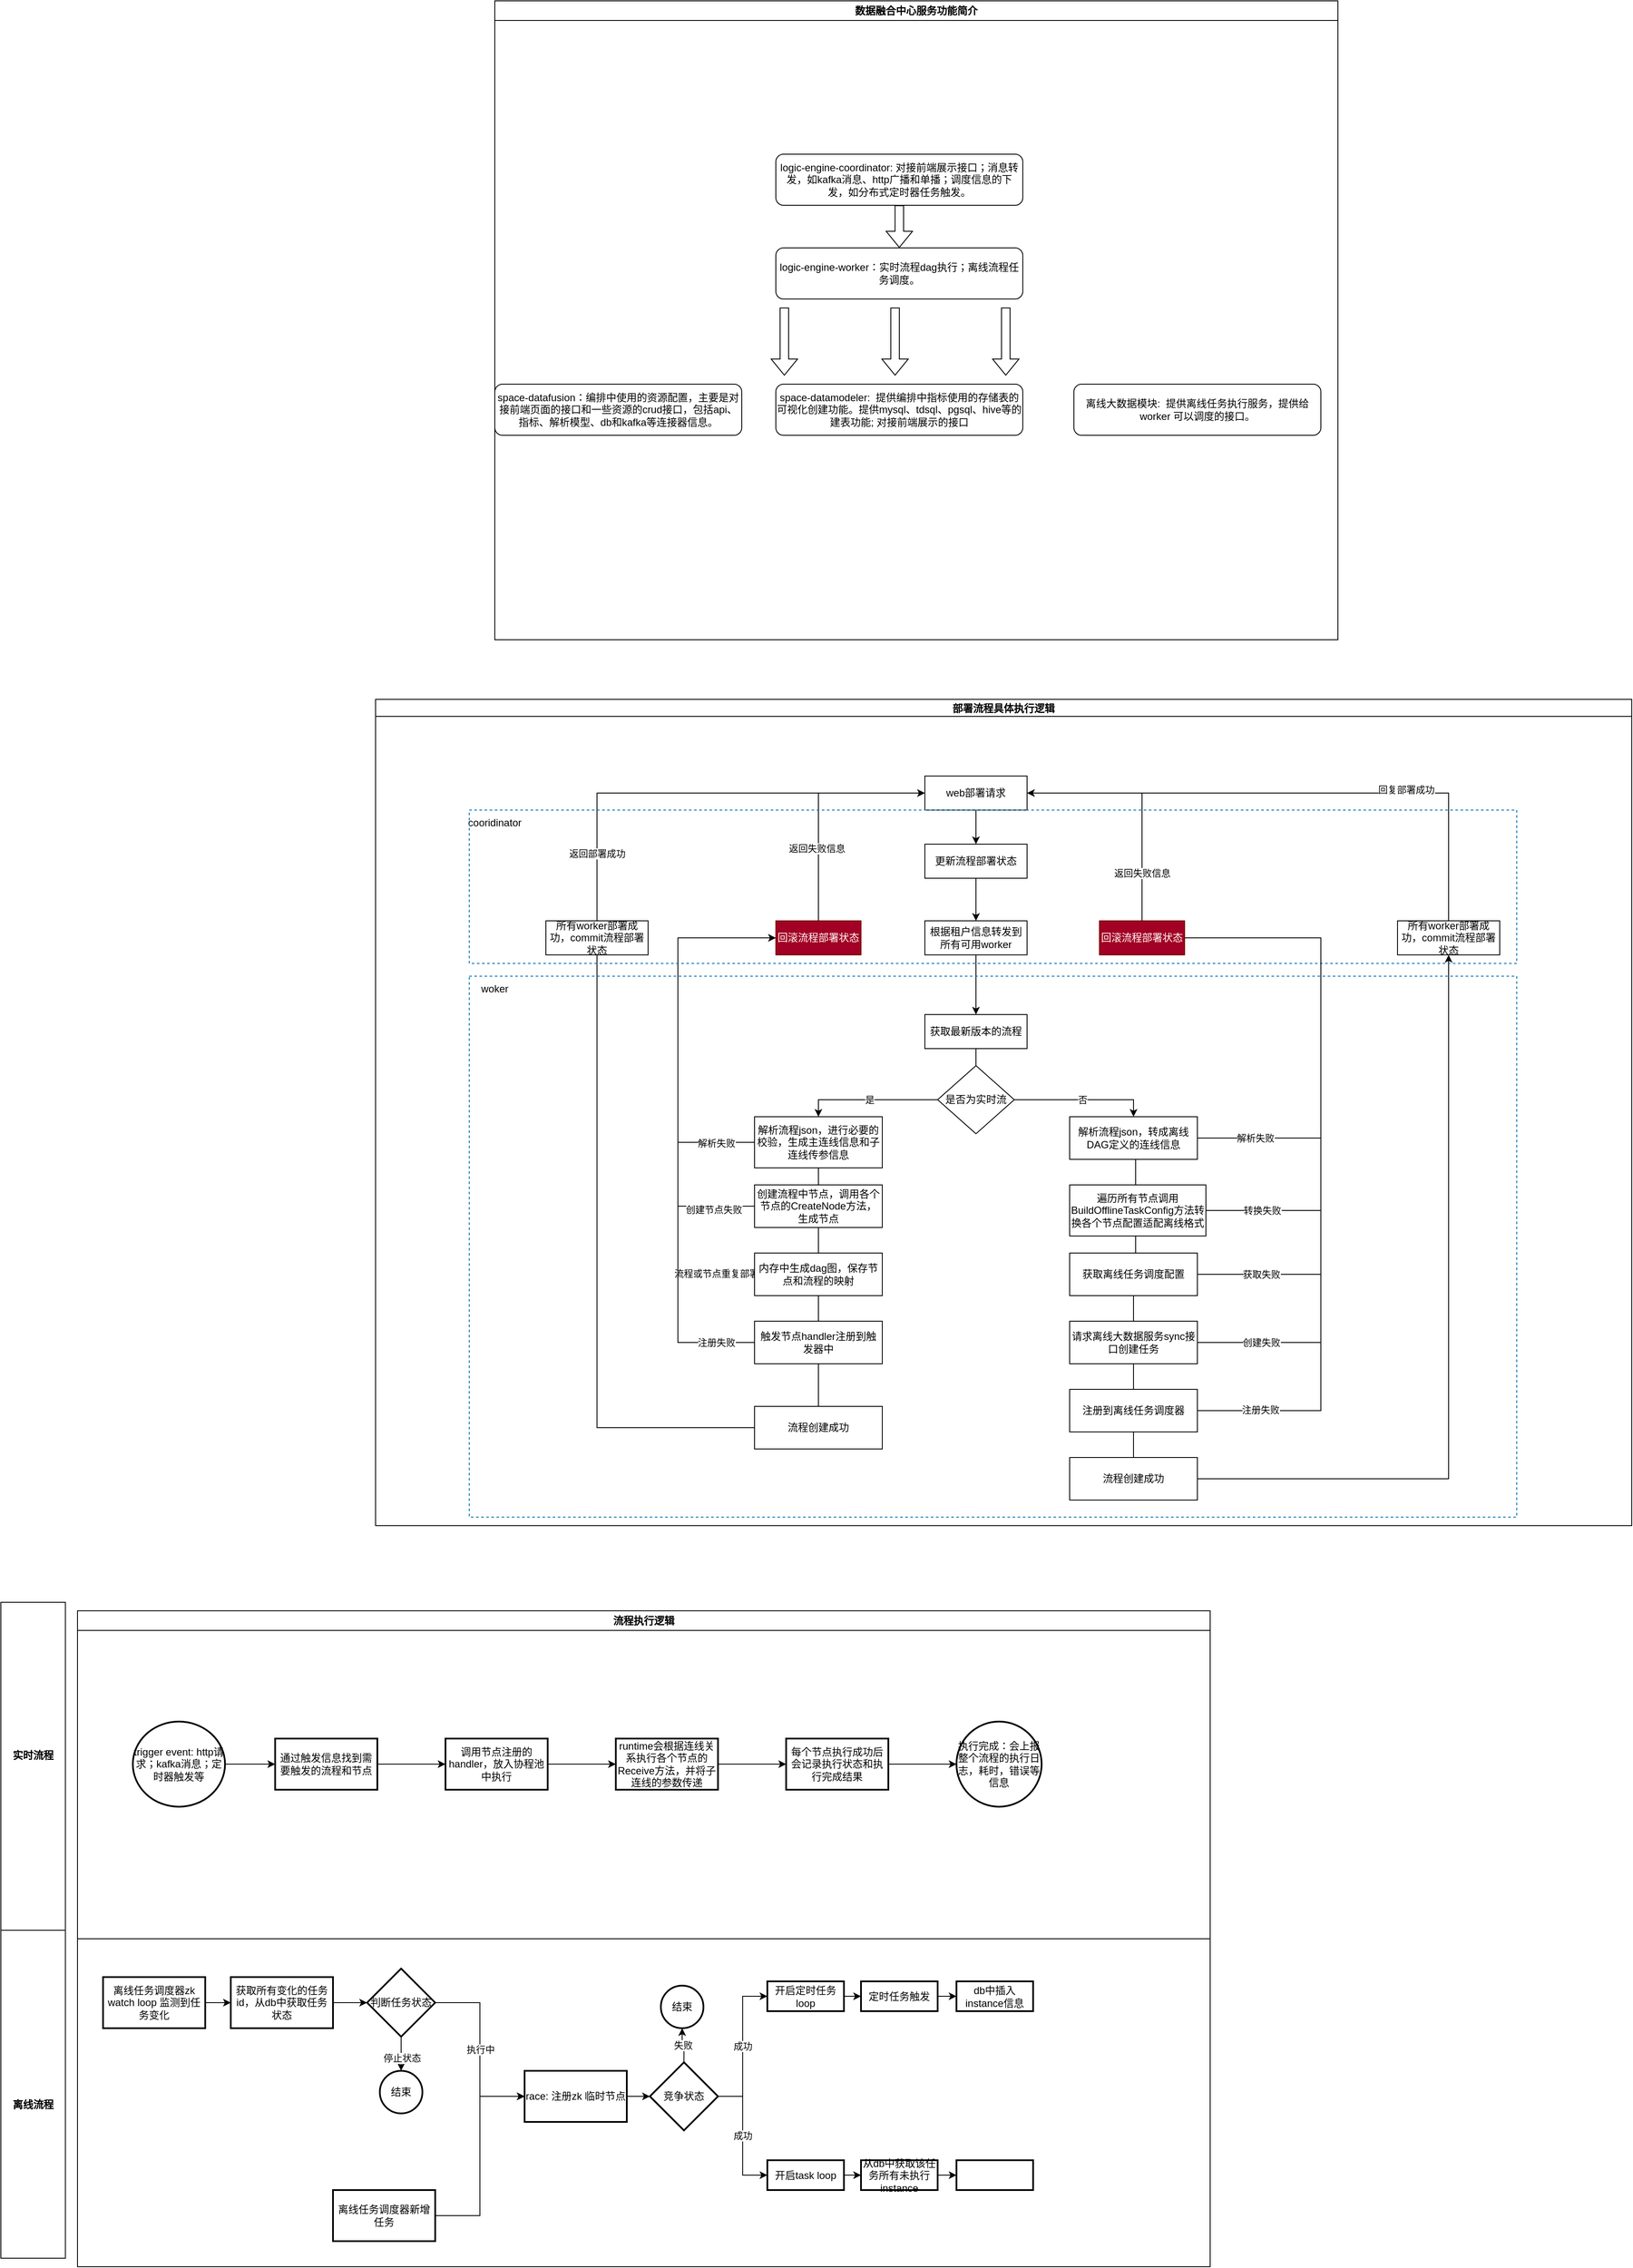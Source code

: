 <mxfile version="21.3.5" type="github">
  <diagram name="Page-1" id="74e2e168-ea6b-b213-b513-2b3c1d86103e">
    <mxGraphModel dx="1631" dy="2796" grid="1" gridSize="10" guides="1" tooltips="1" connect="1" arrows="1" fold="1" page="0" pageScale="1" pageWidth="1100" pageHeight="850" background="none" math="0" shadow="0">
      <root>
        <mxCell id="0" />
        <mxCell id="1" parent="0" />
        <mxCell id="TfXch8GAIewwacEi9W_L-10" value="部署流程具体执行逻辑" style="swimlane;startSize=20;horizontal=1;containerType=tree;align=center;" parent="1" vertex="1">
          <mxGeometry x="260" y="-810" width="1475" height="970" as="geometry" />
        </mxCell>
        <mxCell id="TfXch8GAIewwacEi9W_L-11" value="" style="edgeStyle=elbowEdgeStyle;elbow=vertical;sourcePerimeterSpacing=0;targetPerimeterSpacing=0;startArrow=none;endArrow=classic;rounded=0;curved=0;strokeColor=default;startFill=0;endFill=1;" parent="TfXch8GAIewwacEi9W_L-10" source="TfXch8GAIewwacEi9W_L-12" target="TfXch8GAIewwacEi9W_L-13" edge="1">
          <mxGeometry relative="1" as="geometry" />
        </mxCell>
        <mxCell id="TfXch8GAIewwacEi9W_L-12" value="web部署请求" style="whiteSpace=wrap;html=1;treeFolding=1;treeMoving=1;newEdgeStyle={&quot;edgeStyle&quot;:&quot;elbowEdgeStyle&quot;,&quot;startArrow&quot;:&quot;none&quot;,&quot;endArrow&quot;:&quot;none&quot;};" parent="TfXch8GAIewwacEi9W_L-10" vertex="1">
          <mxGeometry x="645" y="90" width="120" height="40" as="geometry" />
        </mxCell>
        <mxCell id="TfXch8GAIewwacEi9W_L-46" style="edgeStyle=elbowEdgeStyle;rounded=0;orthogonalLoop=1;jettySize=auto;html=1;startArrow=none;endArrow=classic;exitX=0.5;exitY=1;exitDx=0;exitDy=0;entryX=0.5;entryY=0;entryDx=0;entryDy=0;endFill=1;" parent="TfXch8GAIewwacEi9W_L-10" source="TfXch8GAIewwacEi9W_L-13" target="TfXch8GAIewwacEi9W_L-18" edge="1">
          <mxGeometry relative="1" as="geometry" />
        </mxCell>
        <mxCell id="TfXch8GAIewwacEi9W_L-13" value="更新流程部署状态" style="whiteSpace=wrap;html=1;treeFolding=1;treeMoving=1;newEdgeStyle={&quot;edgeStyle&quot;:&quot;elbowEdgeStyle&quot;,&quot;startArrow&quot;:&quot;none&quot;,&quot;endArrow&quot;:&quot;none&quot;};" parent="TfXch8GAIewwacEi9W_L-10" vertex="1">
          <mxGeometry x="645" y="170" width="120" height="40" as="geometry" />
        </mxCell>
        <mxCell id="TfXch8GAIewwacEi9W_L-16" value="cooridinator" style="rounded=0;whiteSpace=wrap;html=1;strokeColor=none;fillColor=none;" parent="TfXch8GAIewwacEi9W_L-10" vertex="1">
          <mxGeometry x="110" y="130" width="60" height="30" as="geometry" />
        </mxCell>
        <mxCell id="TfXch8GAIewwacEi9W_L-48" style="edgeStyle=elbowEdgeStyle;rounded=0;orthogonalLoop=1;jettySize=auto;html=1;startArrow=none;endArrow=classic;exitX=0.5;exitY=1;exitDx=0;exitDy=0;entryX=0.5;entryY=0;entryDx=0;entryDy=0;endFill=1;" parent="TfXch8GAIewwacEi9W_L-10" source="TfXch8GAIewwacEi9W_L-18" target="TfXch8GAIewwacEi9W_L-20" edge="1">
          <mxGeometry relative="1" as="geometry" />
        </mxCell>
        <mxCell id="TfXch8GAIewwacEi9W_L-18" value="根据租户信息转发到所有可用worker" style="whiteSpace=wrap;html=1;treeFolding=1;treeMoving=1;newEdgeStyle={&quot;edgeStyle&quot;:&quot;elbowEdgeStyle&quot;,&quot;startArrow&quot;:&quot;none&quot;,&quot;endArrow&quot;:&quot;none&quot;};" parent="TfXch8GAIewwacEi9W_L-10" vertex="1">
          <mxGeometry x="645" y="260" width="120" height="40" as="geometry" />
        </mxCell>
        <mxCell id="TfXch8GAIewwacEi9W_L-49" style="edgeStyle=elbowEdgeStyle;rounded=0;orthogonalLoop=1;jettySize=auto;html=1;startArrow=none;endArrow=none;exitX=0.5;exitY=1;exitDx=0;exitDy=0;entryX=0.5;entryY=0;entryDx=0;entryDy=0;" parent="TfXch8GAIewwacEi9W_L-10" source="TfXch8GAIewwacEi9W_L-20" target="TfXch8GAIewwacEi9W_L-38" edge="1">
          <mxGeometry relative="1" as="geometry" />
        </mxCell>
        <mxCell id="TfXch8GAIewwacEi9W_L-20" value="获取最新版本的流程" style="whiteSpace=wrap;html=1;treeFolding=1;treeMoving=1;newEdgeStyle={&quot;edgeStyle&quot;:&quot;elbowEdgeStyle&quot;,&quot;startArrow&quot;:&quot;none&quot;,&quot;endArrow&quot;:&quot;none&quot;};" parent="TfXch8GAIewwacEi9W_L-10" vertex="1">
          <mxGeometry x="645" y="370" width="120" height="40" as="geometry" />
        </mxCell>
        <mxCell id="TfXch8GAIewwacEi9W_L-55" style="edgeStyle=elbowEdgeStyle;rounded=0;orthogonalLoop=1;jettySize=auto;html=1;startArrow=none;endArrow=classic;exitX=0;exitY=0.5;exitDx=0;exitDy=0;entryX=0;entryY=0.5;entryDx=0;entryDy=0;endFill=1;" parent="TfXch8GAIewwacEi9W_L-10" source="TfXch8GAIewwacEi9W_L-22" target="TfXch8GAIewwacEi9W_L-52" edge="1">
          <mxGeometry relative="1" as="geometry">
            <mxPoint x="425" y="250" as="targetPoint" />
            <Array as="points">
              <mxPoint x="355" y="350" />
            </Array>
          </mxGeometry>
        </mxCell>
        <mxCell id="TfXch8GAIewwacEi9W_L-57" value="解析失败" style="edgeLabel;html=1;align=center;verticalAlign=middle;resizable=0;points=[];" parent="TfXch8GAIewwacEi9W_L-55" vertex="1" connectable="0">
          <mxGeometry x="-0.795" y="1" relative="1" as="geometry">
            <mxPoint as="offset" />
          </mxGeometry>
        </mxCell>
        <mxCell id="TfXch8GAIewwacEi9W_L-22" value="解析流程json，进行必要的校验，生成主连线信息和子连线传参信息" style="whiteSpace=wrap;html=1;treeFolding=1;treeMoving=1;newEdgeStyle={&quot;edgeStyle&quot;:&quot;elbowEdgeStyle&quot;,&quot;startArrow&quot;:&quot;none&quot;,&quot;endArrow&quot;:&quot;none&quot;};" parent="TfXch8GAIewwacEi9W_L-10" vertex="1">
          <mxGeometry x="445" y="490" width="150" height="60" as="geometry" />
        </mxCell>
        <mxCell id="TfXch8GAIewwacEi9W_L-23" value="" style="edgeStyle=elbowEdgeStyle;elbow=vertical;sourcePerimeterSpacing=0;targetPerimeterSpacing=0;startArrow=none;endArrow=none;rounded=0;curved=0;" parent="TfXch8GAIewwacEi9W_L-10" source="TfXch8GAIewwacEi9W_L-22" target="TfXch8GAIewwacEi9W_L-24" edge="1">
          <mxGeometry relative="1" as="geometry">
            <mxPoint x="535" y="470" as="sourcePoint" />
          </mxGeometry>
        </mxCell>
        <mxCell id="TfXch8GAIewwacEi9W_L-56" style="edgeStyle=elbowEdgeStyle;rounded=0;orthogonalLoop=1;jettySize=auto;html=1;startArrow=none;endArrow=none;exitX=0;exitY=0.5;exitDx=0;exitDy=0;entryX=0;entryY=0.5;entryDx=0;entryDy=0;" parent="TfXch8GAIewwacEi9W_L-10" source="TfXch8GAIewwacEi9W_L-24" target="TfXch8GAIewwacEi9W_L-52" edge="1">
          <mxGeometry relative="1" as="geometry">
            <Array as="points">
              <mxPoint x="355" y="450" />
            </Array>
          </mxGeometry>
        </mxCell>
        <mxCell id="TfXch8GAIewwacEi9W_L-66" value="创建节点失败" style="edgeLabel;html=1;align=center;verticalAlign=middle;resizable=0;points=[];" parent="TfXch8GAIewwacEi9W_L-56" vertex="1" connectable="0">
          <mxGeometry x="-0.815" y="4" relative="1" as="geometry">
            <mxPoint as="offset" />
          </mxGeometry>
        </mxCell>
        <mxCell id="TfXch8GAIewwacEi9W_L-24" value="创建流程中节点，调用各个节点的CreateNode方法，生成节点" style="whiteSpace=wrap;html=1;treeFolding=1;treeMoving=1;newEdgeStyle={&quot;edgeStyle&quot;:&quot;elbowEdgeStyle&quot;,&quot;startArrow&quot;:&quot;none&quot;,&quot;endArrow&quot;:&quot;none&quot;};" parent="TfXch8GAIewwacEi9W_L-10" vertex="1">
          <mxGeometry x="445" y="570" width="150" height="50" as="geometry" />
        </mxCell>
        <mxCell id="TfXch8GAIewwacEi9W_L-25" value="" style="edgeStyle=elbowEdgeStyle;elbow=vertical;sourcePerimeterSpacing=0;targetPerimeterSpacing=0;startArrow=none;endArrow=none;rounded=0;curved=0;" parent="TfXch8GAIewwacEi9W_L-10" source="TfXch8GAIewwacEi9W_L-24" target="TfXch8GAIewwacEi9W_L-26" edge="1">
          <mxGeometry relative="1" as="geometry">
            <mxPoint x="535" y="590" as="sourcePoint" />
          </mxGeometry>
        </mxCell>
        <mxCell id="TfXch8GAIewwacEi9W_L-58" style="edgeStyle=elbowEdgeStyle;rounded=0;orthogonalLoop=1;jettySize=auto;html=1;startArrow=none;endArrow=none;exitX=0;exitY=0.5;exitDx=0;exitDy=0;entryX=0;entryY=0.5;entryDx=0;entryDy=0;" parent="TfXch8GAIewwacEi9W_L-10" source="TfXch8GAIewwacEi9W_L-26" target="TfXch8GAIewwacEi9W_L-52" edge="1">
          <mxGeometry relative="1" as="geometry">
            <Array as="points">
              <mxPoint x="355" y="460" />
            </Array>
          </mxGeometry>
        </mxCell>
        <mxCell id="TfXch8GAIewwacEi9W_L-67" value="流程或节点重复部署" style="edgeLabel;html=1;align=center;verticalAlign=middle;resizable=0;points=[];" parent="TfXch8GAIewwacEi9W_L-58" vertex="1" connectable="0">
          <mxGeometry x="-0.85" y="-1" relative="1" as="geometry">
            <mxPoint as="offset" />
          </mxGeometry>
        </mxCell>
        <mxCell id="TfXch8GAIewwacEi9W_L-26" value="内存中生成dag图，保存节点和流程的映射" style="whiteSpace=wrap;html=1;treeFolding=1;treeMoving=1;newEdgeStyle={&quot;edgeStyle&quot;:&quot;elbowEdgeStyle&quot;,&quot;startArrow&quot;:&quot;none&quot;,&quot;endArrow&quot;:&quot;none&quot;};" parent="TfXch8GAIewwacEi9W_L-10" vertex="1">
          <mxGeometry x="445" y="650" width="150" height="50" as="geometry" />
        </mxCell>
        <mxCell id="TfXch8GAIewwacEi9W_L-27" value="" style="edgeStyle=elbowEdgeStyle;elbow=vertical;sourcePerimeterSpacing=0;targetPerimeterSpacing=0;startArrow=none;endArrow=none;rounded=0;curved=0;" parent="TfXch8GAIewwacEi9W_L-10" source="TfXch8GAIewwacEi9W_L-26" target="TfXch8GAIewwacEi9W_L-28" edge="1">
          <mxGeometry relative="1" as="geometry">
            <mxPoint x="535" y="670" as="sourcePoint" />
          </mxGeometry>
        </mxCell>
        <mxCell id="TfXch8GAIewwacEi9W_L-65" style="edgeStyle=elbowEdgeStyle;rounded=0;orthogonalLoop=1;jettySize=auto;html=1;startArrow=none;endArrow=none;exitX=0;exitY=0.5;exitDx=0;exitDy=0;entryX=0;entryY=0.5;entryDx=0;entryDy=0;" parent="TfXch8GAIewwacEi9W_L-10" source="TfXch8GAIewwacEi9W_L-28" target="TfXch8GAIewwacEi9W_L-52" edge="1">
          <mxGeometry relative="1" as="geometry">
            <Array as="points">
              <mxPoint x="355" y="470" />
              <mxPoint x="405" y="290" />
              <mxPoint x="355" y="410" />
            </Array>
          </mxGeometry>
        </mxCell>
        <mxCell id="TfXch8GAIewwacEi9W_L-68" value="注册失败" style="edgeLabel;html=1;align=center;verticalAlign=middle;resizable=0;points=[];" parent="TfXch8GAIewwacEi9W_L-65" vertex="1" connectable="0">
          <mxGeometry x="-0.866" relative="1" as="geometry">
            <mxPoint as="offset" />
          </mxGeometry>
        </mxCell>
        <mxCell id="TfXch8GAIewwacEi9W_L-28" value="触发节点handler注册到触发器中" style="whiteSpace=wrap;html=1;treeFolding=1;treeMoving=1;newEdgeStyle={&quot;edgeStyle&quot;:&quot;elbowEdgeStyle&quot;,&quot;startArrow&quot;:&quot;none&quot;,&quot;endArrow&quot;:&quot;none&quot;};" parent="TfXch8GAIewwacEi9W_L-10" vertex="1">
          <mxGeometry x="445" y="730" width="150" height="50" as="geometry" />
        </mxCell>
        <mxCell id="TfXch8GAIewwacEi9W_L-50" value="是" style="edgeStyle=orthogonalEdgeStyle;rounded=0;orthogonalLoop=1;jettySize=auto;html=1;exitX=0;exitY=0.5;exitDx=0;exitDy=0;entryX=0.5;entryY=0;entryDx=0;entryDy=0;" parent="TfXch8GAIewwacEi9W_L-10" source="TfXch8GAIewwacEi9W_L-38" target="TfXch8GAIewwacEi9W_L-22" edge="1">
          <mxGeometry relative="1" as="geometry" />
        </mxCell>
        <mxCell id="TfXch8GAIewwacEi9W_L-83" value="否" style="edgeStyle=orthogonalEdgeStyle;rounded=0;orthogonalLoop=1;jettySize=auto;html=1;exitX=1;exitY=0.5;exitDx=0;exitDy=0;entryX=0.5;entryY=0;entryDx=0;entryDy=0;" parent="TfXch8GAIewwacEi9W_L-10" source="TfXch8GAIewwacEi9W_L-38" target="TfXch8GAIewwacEi9W_L-82" edge="1">
          <mxGeometry relative="1" as="geometry" />
        </mxCell>
        <mxCell id="TfXch8GAIewwacEi9W_L-38" value="是否为实时流" style="rhombus;whiteSpace=wrap;html=1;" parent="TfXch8GAIewwacEi9W_L-10" vertex="1">
          <mxGeometry x="660" y="430" width="90" height="80" as="geometry" />
        </mxCell>
        <mxCell id="TfXch8GAIewwacEi9W_L-53" style="edgeStyle=orthogonalEdgeStyle;rounded=0;orthogonalLoop=1;jettySize=auto;html=1;exitX=0.5;exitY=0;exitDx=0;exitDy=0;entryX=0;entryY=0.5;entryDx=0;entryDy=0;" parent="TfXch8GAIewwacEi9W_L-10" source="TfXch8GAIewwacEi9W_L-52" target="TfXch8GAIewwacEi9W_L-12" edge="1">
          <mxGeometry relative="1" as="geometry" />
        </mxCell>
        <mxCell id="TfXch8GAIewwacEi9W_L-54" value="返回失败信息" style="edgeLabel;html=1;align=center;verticalAlign=middle;resizable=0;points=[];" parent="TfXch8GAIewwacEi9W_L-53" vertex="1" connectable="0">
          <mxGeometry x="-0.377" y="2" relative="1" as="geometry">
            <mxPoint as="offset" />
          </mxGeometry>
        </mxCell>
        <mxCell id="TfXch8GAIewwacEi9W_L-52" value="回滚流程部署状态" style="rounded=0;whiteSpace=wrap;html=1;fillColor=#a20025;fontColor=#ffffff;strokeColor=#6F0000;" parent="TfXch8GAIewwacEi9W_L-10" vertex="1">
          <mxGeometry x="470" y="260" width="100" height="40" as="geometry" />
        </mxCell>
        <mxCell id="TfXch8GAIewwacEi9W_L-62" style="edgeStyle=elbowEdgeStyle;rounded=0;orthogonalLoop=1;jettySize=auto;html=1;startArrow=none;endArrow=none;exitX=0.5;exitY=0;exitDx=0;exitDy=0;entryX=1;entryY=0.5;entryDx=0;entryDy=0;" parent="TfXch8GAIewwacEi9W_L-10" source="TfXch8GAIewwacEi9W_L-61" target="TfXch8GAIewwacEi9W_L-12" edge="1">
          <mxGeometry relative="1" as="geometry">
            <Array as="points">
              <mxPoint x="1260" y="140" />
              <mxPoint x="965" y="210" />
              <mxPoint x="735" y="190" />
            </Array>
          </mxGeometry>
        </mxCell>
        <mxCell id="TfXch8GAIewwacEi9W_L-64" value="回复部署成功" style="edgeLabel;html=1;align=center;verticalAlign=middle;resizable=0;points=[];" parent="TfXch8GAIewwacEi9W_L-62" vertex="1" connectable="0">
          <mxGeometry x="-0.38" y="-4" relative="1" as="geometry">
            <mxPoint as="offset" />
          </mxGeometry>
        </mxCell>
        <mxCell id="TfXch8GAIewwacEi9W_L-61" value="所有worker部署成功，commit流程部署状态" style="whiteSpace=wrap;html=1;treeFolding=1;treeMoving=1;newEdgeStyle={&quot;edgeStyle&quot;:&quot;elbowEdgeStyle&quot;,&quot;startArrow&quot;:&quot;none&quot;,&quot;endArrow&quot;:&quot;none&quot;};" parent="TfXch8GAIewwacEi9W_L-10" vertex="1">
          <mxGeometry x="1200" y="260" width="120" height="40" as="geometry" />
        </mxCell>
        <mxCell id="TfXch8GAIewwacEi9W_L-71" style="edgeStyle=elbowEdgeStyle;rounded=0;orthogonalLoop=1;jettySize=auto;html=1;startArrow=none;endArrow=none;exitX=0.5;exitY=0;exitDx=0;exitDy=0;entryX=0;entryY=0.5;entryDx=0;entryDy=0;" parent="TfXch8GAIewwacEi9W_L-10" source="TfXch8GAIewwacEi9W_L-70" target="TfXch8GAIewwacEi9W_L-12" edge="1">
          <mxGeometry relative="1" as="geometry">
            <Array as="points">
              <mxPoint x="260" y="200" />
            </Array>
          </mxGeometry>
        </mxCell>
        <mxCell id="TfXch8GAIewwacEi9W_L-72" value="返回部署成功" style="edgeLabel;html=1;align=center;verticalAlign=middle;resizable=0;points=[];" parent="TfXch8GAIewwacEi9W_L-71" vertex="1" connectable="0">
          <mxGeometry x="-0.705" relative="1" as="geometry">
            <mxPoint as="offset" />
          </mxGeometry>
        </mxCell>
        <mxCell id="TfXch8GAIewwacEi9W_L-70" value="所有worker部署成功，commit流程部署状态" style="whiteSpace=wrap;html=1;treeFolding=1;treeMoving=1;newEdgeStyle={&quot;edgeStyle&quot;:&quot;elbowEdgeStyle&quot;,&quot;startArrow&quot;:&quot;none&quot;,&quot;endArrow&quot;:&quot;none&quot;};" parent="TfXch8GAIewwacEi9W_L-10" vertex="1">
          <mxGeometry x="200" y="260" width="120" height="40" as="geometry" />
        </mxCell>
        <mxCell id="TfXch8GAIewwacEi9W_L-73" value="" style="edgeStyle=elbowEdgeStyle;elbow=vertical;sourcePerimeterSpacing=0;targetPerimeterSpacing=0;startArrow=none;endArrow=none;rounded=0;curved=0;" parent="TfXch8GAIewwacEi9W_L-10" source="TfXch8GAIewwacEi9W_L-28" target="TfXch8GAIewwacEi9W_L-74" edge="1">
          <mxGeometry relative="1" as="geometry">
            <mxPoint x="475" y="770" as="sourcePoint" />
          </mxGeometry>
        </mxCell>
        <mxCell id="TfXch8GAIewwacEi9W_L-75" style="edgeStyle=elbowEdgeStyle;rounded=0;orthogonalLoop=1;jettySize=auto;html=1;startArrow=none;endArrow=none;exitX=0;exitY=0.5;exitDx=0;exitDy=0;entryX=0.5;entryY=1;entryDx=0;entryDy=0;" parent="TfXch8GAIewwacEi9W_L-10" source="TfXch8GAIewwacEi9W_L-74" target="TfXch8GAIewwacEi9W_L-70" edge="1">
          <mxGeometry relative="1" as="geometry">
            <Array as="points">
              <mxPoint x="260" y="590" />
            </Array>
          </mxGeometry>
        </mxCell>
        <mxCell id="TfXch8GAIewwacEi9W_L-74" value="流程创建成功" style="whiteSpace=wrap;html=1;treeFolding=1;treeMoving=1;newEdgeStyle={&quot;edgeStyle&quot;:&quot;elbowEdgeStyle&quot;,&quot;startArrow&quot;:&quot;none&quot;,&quot;endArrow&quot;:&quot;none&quot;};" parent="TfXch8GAIewwacEi9W_L-10" vertex="1">
          <mxGeometry x="445" y="830" width="150" height="50" as="geometry" />
        </mxCell>
        <mxCell id="TfXch8GAIewwacEi9W_L-86" style="edgeStyle=elbowEdgeStyle;rounded=0;orthogonalLoop=1;jettySize=auto;html=1;startArrow=none;endArrow=none;exitX=0.5;exitY=1;exitDx=0;exitDy=0;entryX=0.5;entryY=0;entryDx=0;entryDy=0;" parent="TfXch8GAIewwacEi9W_L-10" source="TfXch8GAIewwacEi9W_L-82" target="TfXch8GAIewwacEi9W_L-85" edge="1">
          <mxGeometry relative="1" as="geometry" />
        </mxCell>
        <mxCell id="TfXch8GAIewwacEi9W_L-129" style="edgeStyle=elbowEdgeStyle;rounded=0;orthogonalLoop=1;jettySize=auto;html=1;startArrow=none;endArrow=none;exitX=1;exitY=0.5;exitDx=0;exitDy=0;entryX=1;entryY=0.5;entryDx=0;entryDy=0;" parent="TfXch8GAIewwacEi9W_L-10" source="TfXch8GAIewwacEi9W_L-82" target="TfXch8GAIewwacEi9W_L-107" edge="1">
          <mxGeometry relative="1" as="geometry">
            <Array as="points">
              <mxPoint x="1110" y="350" />
              <mxPoint x="1050" y="400" />
            </Array>
          </mxGeometry>
        </mxCell>
        <mxCell id="NWtspItxpAvwJcJ3M5Su-22" value="解析失败" style="edgeLabel;html=1;align=center;verticalAlign=middle;resizable=0;points=[];" vertex="1" connectable="0" parent="TfXch8GAIewwacEi9W_L-129">
          <mxGeometry x="-0.75" y="-2" relative="1" as="geometry">
            <mxPoint y="-2" as="offset" />
          </mxGeometry>
        </mxCell>
        <mxCell id="TfXch8GAIewwacEi9W_L-82" value="解析流程json，转成离线DAG定义的连线信息" style="whiteSpace=wrap;html=1;treeFolding=1;treeMoving=1;newEdgeStyle={&quot;edgeStyle&quot;:&quot;elbowEdgeStyle&quot;,&quot;startArrow&quot;:&quot;none&quot;,&quot;endArrow&quot;:&quot;none&quot;};" parent="TfXch8GAIewwacEi9W_L-10" vertex="1">
          <mxGeometry x="815" y="490" width="150" height="50" as="geometry" />
        </mxCell>
        <mxCell id="TfXch8GAIewwacEi9W_L-130" style="edgeStyle=elbowEdgeStyle;rounded=0;orthogonalLoop=1;jettySize=auto;html=1;startArrow=none;endArrow=none;exitX=1;exitY=0.5;exitDx=0;exitDy=0;entryX=1;entryY=0.5;entryDx=0;entryDy=0;" parent="TfXch8GAIewwacEi9W_L-10" source="TfXch8GAIewwacEi9W_L-85" target="TfXch8GAIewwacEi9W_L-107" edge="1">
          <mxGeometry relative="1" as="geometry">
            <Array as="points">
              <mxPoint x="1110" y="440" />
            </Array>
          </mxGeometry>
        </mxCell>
        <mxCell id="TfXch8GAIewwacEi9W_L-131" value="转换失败" style="edgeLabel;html=1;align=center;verticalAlign=middle;resizable=0;points=[];" parent="TfXch8GAIewwacEi9W_L-130" vertex="1" connectable="0">
          <mxGeometry x="-0.787" y="-1" relative="1" as="geometry">
            <mxPoint y="-1" as="offset" />
          </mxGeometry>
        </mxCell>
        <mxCell id="TfXch8GAIewwacEi9W_L-85" value="遍历所有节点调用BuildOfflineTaskConfig方法转换各个节点配置适配离线格式" style="whiteSpace=wrap;html=1;treeFolding=1;treeMoving=1;newEdgeStyle={&quot;edgeStyle&quot;:&quot;elbowEdgeStyle&quot;,&quot;startArrow&quot;:&quot;none&quot;,&quot;endArrow&quot;:&quot;none&quot;};" parent="TfXch8GAIewwacEi9W_L-10" vertex="1">
          <mxGeometry x="815" y="570" width="160" height="60" as="geometry" />
        </mxCell>
        <mxCell id="TfXch8GAIewwacEi9W_L-87" style="edgeStyle=elbowEdgeStyle;rounded=0;orthogonalLoop=1;jettySize=auto;html=1;startArrow=none;endArrow=none;exitX=0.5;exitY=1;exitDx=0;exitDy=0;entryX=0.5;entryY=0;entryDx=0;entryDy=0;" parent="TfXch8GAIewwacEi9W_L-10" source="TfXch8GAIewwacEi9W_L-85" target="TfXch8GAIewwacEi9W_L-88" edge="1">
          <mxGeometry relative="1" as="geometry">
            <mxPoint x="1030" y="600" as="sourcePoint" />
          </mxGeometry>
        </mxCell>
        <mxCell id="TfXch8GAIewwacEi9W_L-115" style="edgeStyle=elbowEdgeStyle;rounded=0;orthogonalLoop=1;jettySize=auto;html=1;startArrow=none;endArrow=none;exitX=1;exitY=0.5;exitDx=0;exitDy=0;entryX=1;entryY=0.5;entryDx=0;entryDy=0;" parent="TfXch8GAIewwacEi9W_L-10" source="TfXch8GAIewwacEi9W_L-88" target="TfXch8GAIewwacEi9W_L-107" edge="1">
          <mxGeometry relative="1" as="geometry">
            <mxPoint x="965" y="714.062" as="targetPoint" />
            <Array as="points">
              <mxPoint x="1110" y="420" />
              <mxPoint x="1050" y="460" />
              <mxPoint x="1055" y="490" />
            </Array>
          </mxGeometry>
        </mxCell>
        <mxCell id="TfXch8GAIewwacEi9W_L-120" value="获取失败" style="edgeLabel;html=1;align=center;verticalAlign=middle;resizable=0;points=[];" parent="TfXch8GAIewwacEi9W_L-115" vertex="1" connectable="0">
          <mxGeometry x="-0.847" y="3" relative="1" as="geometry">
            <mxPoint x="21" y="3" as="offset" />
          </mxGeometry>
        </mxCell>
        <mxCell id="TfXch8GAIewwacEi9W_L-88" value="获取离线任务调度配置" style="whiteSpace=wrap;html=1;treeFolding=1;treeMoving=1;newEdgeStyle={&quot;edgeStyle&quot;:&quot;elbowEdgeStyle&quot;,&quot;startArrow&quot;:&quot;none&quot;,&quot;endArrow&quot;:&quot;none&quot;};" parent="TfXch8GAIewwacEi9W_L-10" vertex="1">
          <mxGeometry x="815" y="650" width="150" height="50" as="geometry" />
        </mxCell>
        <mxCell id="TfXch8GAIewwacEi9W_L-89" style="edgeStyle=elbowEdgeStyle;rounded=0;orthogonalLoop=1;jettySize=auto;html=1;startArrow=none;endArrow=none;entryX=0.5;entryY=0;entryDx=0;entryDy=0;" parent="TfXch8GAIewwacEi9W_L-10" target="TfXch8GAIewwacEi9W_L-90" edge="1">
          <mxGeometry relative="1" as="geometry">
            <mxPoint x="860" y="770" as="sourcePoint" />
            <Array as="points">
              <mxPoint x="890" y="710" />
            </Array>
          </mxGeometry>
        </mxCell>
        <mxCell id="TfXch8GAIewwacEi9W_L-116" style="edgeStyle=elbowEdgeStyle;rounded=0;orthogonalLoop=1;jettySize=auto;html=1;startArrow=none;endArrow=none;exitX=1;exitY=0.5;exitDx=0;exitDy=0;entryX=1;entryY=0.5;entryDx=0;entryDy=0;" parent="TfXch8GAIewwacEi9W_L-10" source="TfXch8GAIewwacEi9W_L-90" target="TfXch8GAIewwacEi9W_L-107" edge="1">
          <mxGeometry relative="1" as="geometry">
            <Array as="points">
              <mxPoint x="1110" y="320" />
              <mxPoint x="1050" y="490" />
              <mxPoint x="1055" y="460" />
            </Array>
          </mxGeometry>
        </mxCell>
        <mxCell id="TfXch8GAIewwacEi9W_L-119" value="注册失败" style="edgeLabel;html=1;align=center;verticalAlign=middle;resizable=0;points=[];" parent="TfXch8GAIewwacEi9W_L-116" vertex="1" connectable="0">
          <mxGeometry x="-0.829" y="1" relative="1" as="geometry">
            <mxPoint as="offset" />
          </mxGeometry>
        </mxCell>
        <mxCell id="TfXch8GAIewwacEi9W_L-90" value="注册到离线任务调度器" style="whiteSpace=wrap;html=1;treeFolding=1;treeMoving=1;newEdgeStyle={&quot;edgeStyle&quot;:&quot;elbowEdgeStyle&quot;,&quot;startArrow&quot;:&quot;none&quot;,&quot;endArrow&quot;:&quot;none&quot;};" parent="TfXch8GAIewwacEi9W_L-10" vertex="1">
          <mxGeometry x="815" y="810" width="150" height="50" as="geometry" />
        </mxCell>
        <mxCell id="TfXch8GAIewwacEi9W_L-108" style="edgeStyle=orthogonalEdgeStyle;rounded=0;orthogonalLoop=1;jettySize=auto;html=1;exitX=0.5;exitY=0;exitDx=0;exitDy=0;entryX=1;entryY=0.5;entryDx=0;entryDy=0;" parent="TfXch8GAIewwacEi9W_L-10" source="TfXch8GAIewwacEi9W_L-107" target="TfXch8GAIewwacEi9W_L-12" edge="1">
          <mxGeometry relative="1" as="geometry" />
        </mxCell>
        <mxCell id="TfXch8GAIewwacEi9W_L-109" value="返回失败信息" style="edgeLabel;html=1;align=center;verticalAlign=middle;resizable=0;points=[];" parent="TfXch8GAIewwacEi9W_L-108" vertex="1" connectable="0">
          <mxGeometry x="-0.545" y="3" relative="1" as="geometry">
            <mxPoint x="3" y="9" as="offset" />
          </mxGeometry>
        </mxCell>
        <mxCell id="TfXch8GAIewwacEi9W_L-107" value="回滚流程部署状态" style="rounded=0;whiteSpace=wrap;html=1;fillColor=#a20025;fontColor=#ffffff;strokeColor=#6F0000;" parent="TfXch8GAIewwacEi9W_L-10" vertex="1">
          <mxGeometry x="850" y="260" width="100" height="40" as="geometry" />
        </mxCell>
        <mxCell id="TfXch8GAIewwacEi9W_L-110" style="edgeStyle=elbowEdgeStyle;rounded=0;orthogonalLoop=1;jettySize=auto;html=1;startArrow=none;endArrow=none;exitX=0.5;exitY=1;exitDx=0;exitDy=0;entryX=0.5;entryY=0;entryDx=0;entryDy=0;" parent="TfXch8GAIewwacEi9W_L-10" source="TfXch8GAIewwacEi9W_L-90" target="TfXch8GAIewwacEi9W_L-111" edge="1">
          <mxGeometry relative="1" as="geometry">
            <mxPoint x="1080" y="730" as="sourcePoint" />
          </mxGeometry>
        </mxCell>
        <mxCell id="TfXch8GAIewwacEi9W_L-112" style="edgeStyle=elbowEdgeStyle;rounded=0;orthogonalLoop=1;jettySize=auto;html=1;startArrow=none;endArrow=classic;exitX=1;exitY=0.5;exitDx=0;exitDy=0;entryX=0.5;entryY=1;entryDx=0;entryDy=0;endFill=1;" parent="TfXch8GAIewwacEi9W_L-10" source="TfXch8GAIewwacEi9W_L-111" target="TfXch8GAIewwacEi9W_L-61" edge="1">
          <mxGeometry relative="1" as="geometry">
            <mxPoint x="1265" y="320" as="targetPoint" />
            <Array as="points">
              <mxPoint x="1260" y="560" />
            </Array>
          </mxGeometry>
        </mxCell>
        <mxCell id="TfXch8GAIewwacEi9W_L-111" value="流程创建成功" style="whiteSpace=wrap;html=1;treeFolding=1;treeMoving=1;newEdgeStyle={&quot;edgeStyle&quot;:&quot;elbowEdgeStyle&quot;,&quot;startArrow&quot;:&quot;none&quot;,&quot;endArrow&quot;:&quot;none&quot;};" parent="TfXch8GAIewwacEi9W_L-10" vertex="1">
          <mxGeometry x="815" y="890" width="150" height="50" as="geometry" />
        </mxCell>
        <mxCell id="TfXch8GAIewwacEi9W_L-122" value="" style="rounded=0;whiteSpace=wrap;html=1;fillColor=none;dashed=1;fontColor=#ffffff;strokeColor=#006EAF;backgroundOutline=0;pointerEvents=0;" parent="TfXch8GAIewwacEi9W_L-10" vertex="1">
          <mxGeometry x="110" y="130" width="1230" height="180" as="geometry" />
        </mxCell>
        <mxCell id="TfXch8GAIewwacEi9W_L-124" value="woker" style="rounded=0;whiteSpace=wrap;html=1;strokeColor=none;fillColor=none;" parent="TfXch8GAIewwacEi9W_L-10" vertex="1">
          <mxGeometry x="110" y="325" width="60" height="30" as="geometry" />
        </mxCell>
        <mxCell id="NWtspItxpAvwJcJ3M5Su-1" style="edgeStyle=elbowEdgeStyle;rounded=0;orthogonalLoop=1;jettySize=auto;html=1;startArrow=none;endArrow=none;exitX=0.5;exitY=1;exitDx=0;exitDy=0;entryX=0.5;entryY=0;entryDx=0;entryDy=0;" edge="1" target="NWtspItxpAvwJcJ3M5Su-2" source="TfXch8GAIewwacEi9W_L-88" parent="TfXch8GAIewwacEi9W_L-10">
          <mxGeometry relative="1" as="geometry">
            <mxPoint x="1205" y="220" as="sourcePoint" />
          </mxGeometry>
        </mxCell>
        <mxCell id="NWtspItxpAvwJcJ3M5Su-3" style="edgeStyle=elbowEdgeStyle;rounded=0;orthogonalLoop=1;jettySize=auto;html=1;startArrow=none;endArrow=none;exitX=1;exitY=0.5;exitDx=0;exitDy=0;entryX=1;entryY=0.5;entryDx=0;entryDy=0;" edge="1" parent="TfXch8GAIewwacEi9W_L-10" source="NWtspItxpAvwJcJ3M5Su-2" target="TfXch8GAIewwacEi9W_L-107">
          <mxGeometry relative="1" as="geometry">
            <Array as="points">
              <mxPoint x="1110" y="450" />
            </Array>
          </mxGeometry>
        </mxCell>
        <mxCell id="NWtspItxpAvwJcJ3M5Su-4" value="创建失败" style="edgeLabel;html=1;align=center;verticalAlign=middle;resizable=0;points=[];" vertex="1" connectable="0" parent="NWtspItxpAvwJcJ3M5Su-3">
          <mxGeometry x="-0.844" y="2" relative="1" as="geometry">
            <mxPoint x="14" y="2" as="offset" />
          </mxGeometry>
        </mxCell>
        <mxCell id="NWtspItxpAvwJcJ3M5Su-2" value="请求离线大数据服务sync接口创建任务" style="whiteSpace=wrap;html=1;treeFolding=1;treeMoving=1;newEdgeStyle={&quot;edgeStyle&quot;:&quot;elbowEdgeStyle&quot;,&quot;startArrow&quot;:&quot;none&quot;,&quot;endArrow&quot;:&quot;none&quot;};" vertex="1" parent="TfXch8GAIewwacEi9W_L-10">
          <mxGeometry x="815" y="730" width="150" height="50" as="geometry" />
        </mxCell>
        <mxCell id="NWtspItxpAvwJcJ3M5Su-21" value="" style="rounded=0;whiteSpace=wrap;html=1;fillColor=none;dashed=1;fontColor=#ffffff;strokeColor=#006EAF;backgroundOutline=0;pointerEvents=0;" vertex="1" parent="TfXch8GAIewwacEi9W_L-10">
          <mxGeometry x="110" y="325" width="1230" height="635" as="geometry" />
        </mxCell>
        <mxCell id="NWtspItxpAvwJcJ3M5Su-11" style="edgeStyle=orthogonalEdgeStyle;rounded=0;orthogonalLoop=1;jettySize=auto;html=1;exitX=0.5;exitY=1;exitDx=0;exitDy=0;entryX=0.5;entryY=0;entryDx=0;entryDy=0;shape=flexArrow;" edge="1" parent="1" source="NWtspItxpAvwJcJ3M5Su-5" target="NWtspItxpAvwJcJ3M5Su-10">
          <mxGeometry relative="1" as="geometry" />
        </mxCell>
        <mxCell id="NWtspItxpAvwJcJ3M5Su-5" value="logic-engine-coordinator: 对接前端展示接口；消息转发，如kafka消息、http广播和单播；调度信息的下发，如分布式定时器任务触发。" style="rounded=1;whiteSpace=wrap;html=1;" vertex="1" parent="1">
          <mxGeometry x="730" y="-1450" width="290" height="60" as="geometry" />
        </mxCell>
        <mxCell id="NWtspItxpAvwJcJ3M5Su-10" value="logic-engine-worker：实时流程dag执行；离线流程任务调度。" style="rounded=1;whiteSpace=wrap;html=1;" vertex="1" parent="1">
          <mxGeometry x="730" y="-1340" width="290" height="60" as="geometry" />
        </mxCell>
        <mxCell id="NWtspItxpAvwJcJ3M5Su-12" value="space-datafusion：编排中使用的资源配置，主要是对接前端页面的接口和一些资源的crud接口，包括api、指标、解析模型、db和kafka等连接器信息。" style="rounded=1;whiteSpace=wrap;html=1;" vertex="1" parent="1">
          <mxGeometry x="400" y="-1180" width="290" height="60" as="geometry" />
        </mxCell>
        <mxCell id="NWtspItxpAvwJcJ3M5Su-13" value="space-datamodeler:&amp;nbsp; 提供编排中指标使用的存储表的可视化创建功能。提供mysql、tdsql、pgsql、hive等的建表功能; 对接前端展示的接口" style="rounded=1;whiteSpace=wrap;html=1;" vertex="1" parent="1">
          <mxGeometry x="730" y="-1180" width="290" height="60" as="geometry" />
        </mxCell>
        <mxCell id="NWtspItxpAvwJcJ3M5Su-14" value="离线大数据模块:&amp;nbsp; 提供离线任务执行服务，提供给worker 可以调度的接口。" style="rounded=1;whiteSpace=wrap;html=1;" vertex="1" parent="1">
          <mxGeometry x="1080" y="-1180" width="290" height="60" as="geometry" />
        </mxCell>
        <mxCell id="NWtspItxpAvwJcJ3M5Su-17" value="" style="shape=flexArrow;endArrow=classic;html=1;rounded=0;" edge="1" parent="1">
          <mxGeometry width="50" height="50" relative="1" as="geometry">
            <mxPoint x="740" y="-1270" as="sourcePoint" />
            <mxPoint x="740" y="-1190" as="targetPoint" />
          </mxGeometry>
        </mxCell>
        <mxCell id="NWtspItxpAvwJcJ3M5Su-18" value="" style="shape=flexArrow;endArrow=classic;html=1;rounded=0;" edge="1" parent="1">
          <mxGeometry width="50" height="50" relative="1" as="geometry">
            <mxPoint x="870" y="-1270" as="sourcePoint" />
            <mxPoint x="870" y="-1190" as="targetPoint" />
          </mxGeometry>
        </mxCell>
        <mxCell id="NWtspItxpAvwJcJ3M5Su-19" value="" style="shape=flexArrow;endArrow=classic;html=1;rounded=0;" edge="1" parent="1">
          <mxGeometry width="50" height="50" relative="1" as="geometry">
            <mxPoint x="1000" y="-1270" as="sourcePoint" />
            <mxPoint x="1000" y="-1190" as="targetPoint" />
          </mxGeometry>
        </mxCell>
        <mxCell id="NWtspItxpAvwJcJ3M5Su-20" value="数据融合中心服务功能简介" style="swimlane;whiteSpace=wrap;html=1;" vertex="1" parent="1">
          <mxGeometry x="400" y="-1630" width="990" height="750" as="geometry" />
        </mxCell>
        <mxCell id="NWtspItxpAvwJcJ3M5Su-35" value="" style="group" vertex="1" connectable="0" parent="1">
          <mxGeometry x="-180" y="250" width="1440" height="770" as="geometry" />
        </mxCell>
        <mxCell id="NWtspItxpAvwJcJ3M5Su-31" value="流程执行逻辑" style="swimlane;whiteSpace=wrap;html=1;container=0;" vertex="1" parent="NWtspItxpAvwJcJ3M5Su-35">
          <mxGeometry x="90" y="10" width="1330" height="770" as="geometry" />
        </mxCell>
        <mxCell id="NWtspItxpAvwJcJ3M5Su-39" value="trigger event: http请求；kafka消息；定时器触发等" style="strokeWidth=2;html=1;shape=mxgraph.flowchart.start_2;whiteSpace=wrap;" vertex="1" parent="NWtspItxpAvwJcJ3M5Su-31">
          <mxGeometry x="64.962" y="130" width="108.271" height="100" as="geometry" />
        </mxCell>
        <mxCell id="NWtspItxpAvwJcJ3M5Su-53" value="执行完成：会上报整个流程的执行日志，耗时，错误等信息" style="strokeWidth=2;html=1;shape=mxgraph.flowchart.start_2;whiteSpace=wrap;" vertex="1" parent="NWtspItxpAvwJcJ3M5Su-31">
          <mxGeometry x="1032.101" y="130" width="100" height="100" as="geometry" />
        </mxCell>
        <mxCell id="NWtspItxpAvwJcJ3M5Su-42" value="通过触发信息找到需要触发的流程和节点" style="whiteSpace=wrap;html=1;strokeWidth=2;" vertex="1" parent="NWtspItxpAvwJcJ3M5Su-31">
          <mxGeometry x="232.101" y="150" width="120" height="60" as="geometry" />
        </mxCell>
        <mxCell id="NWtspItxpAvwJcJ3M5Su-43" value="" style="edgeStyle=orthogonalEdgeStyle;rounded=0;orthogonalLoop=1;jettySize=auto;html=1;" edge="1" parent="NWtspItxpAvwJcJ3M5Su-31" source="NWtspItxpAvwJcJ3M5Su-39" target="NWtspItxpAvwJcJ3M5Su-42">
          <mxGeometry relative="1" as="geometry" />
        </mxCell>
        <mxCell id="NWtspItxpAvwJcJ3M5Su-45" value="调用节点注册的handler，放入协程池中执行" style="whiteSpace=wrap;html=1;strokeWidth=2;" vertex="1" parent="NWtspItxpAvwJcJ3M5Su-31">
          <mxGeometry x="432.101" y="150" width="120" height="60" as="geometry" />
        </mxCell>
        <mxCell id="NWtspItxpAvwJcJ3M5Su-46" value="" style="edgeStyle=orthogonalEdgeStyle;rounded=0;orthogonalLoop=1;jettySize=auto;html=1;" edge="1" parent="NWtspItxpAvwJcJ3M5Su-31" source="NWtspItxpAvwJcJ3M5Su-42" target="NWtspItxpAvwJcJ3M5Su-45">
          <mxGeometry relative="1" as="geometry" />
        </mxCell>
        <mxCell id="NWtspItxpAvwJcJ3M5Su-47" value="runtime会根据连线关系执行各个节点的Receive方法，并将子连线的参数传递" style="whiteSpace=wrap;html=1;strokeWidth=2;" vertex="1" parent="NWtspItxpAvwJcJ3M5Su-31">
          <mxGeometry x="632.101" y="150" width="120" height="60" as="geometry" />
        </mxCell>
        <mxCell id="NWtspItxpAvwJcJ3M5Su-48" value="" style="edgeStyle=orthogonalEdgeStyle;rounded=0;orthogonalLoop=1;jettySize=auto;html=1;" edge="1" parent="NWtspItxpAvwJcJ3M5Su-31" source="NWtspItxpAvwJcJ3M5Su-45" target="NWtspItxpAvwJcJ3M5Su-47">
          <mxGeometry relative="1" as="geometry" />
        </mxCell>
        <mxCell id="NWtspItxpAvwJcJ3M5Su-52" value="" style="edgeStyle=orthogonalEdgeStyle;rounded=0;orthogonalLoop=1;jettySize=auto;html=1;" edge="1" parent="NWtspItxpAvwJcJ3M5Su-31" source="NWtspItxpAvwJcJ3M5Su-49">
          <mxGeometry relative="1" as="geometry">
            <mxPoint x="1032.101" y="180" as="targetPoint" />
          </mxGeometry>
        </mxCell>
        <mxCell id="NWtspItxpAvwJcJ3M5Su-49" value="每个节点执行成功后会记录执行状态和执行完成结果" style="whiteSpace=wrap;html=1;strokeWidth=2;" vertex="1" parent="NWtspItxpAvwJcJ3M5Su-31">
          <mxGeometry x="832.101" y="150" width="120" height="60" as="geometry" />
        </mxCell>
        <mxCell id="NWtspItxpAvwJcJ3M5Su-50" value="" style="edgeStyle=orthogonalEdgeStyle;rounded=0;orthogonalLoop=1;jettySize=auto;html=1;" edge="1" parent="NWtspItxpAvwJcJ3M5Su-31" source="NWtspItxpAvwJcJ3M5Su-47" target="NWtspItxpAvwJcJ3M5Su-49">
          <mxGeometry relative="1" as="geometry" />
        </mxCell>
        <mxCell id="NWtspItxpAvwJcJ3M5Su-97" style="edgeStyle=orthogonalEdgeStyle;rounded=0;orthogonalLoop=1;jettySize=auto;html=1;exitX=1;exitY=0.5;exitDx=0;exitDy=0;entryX=0;entryY=0.5;entryDx=0;entryDy=0;" edge="1" parent="NWtspItxpAvwJcJ3M5Su-31" source="NWtspItxpAvwJcJ3M5Su-76" target="NWtspItxpAvwJcJ3M5Su-77">
          <mxGeometry relative="1" as="geometry" />
        </mxCell>
        <mxCell id="NWtspItxpAvwJcJ3M5Su-76" value="离线任务调度器新增任务" style="whiteSpace=wrap;html=1;strokeWidth=2;" vertex="1" parent="NWtspItxpAvwJcJ3M5Su-31">
          <mxGeometry x="300.001" y="680" width="120" height="60" as="geometry" />
        </mxCell>
        <mxCell id="NWtspItxpAvwJcJ3M5Su-77" value="race: 注册zk 临时节点" style="whiteSpace=wrap;html=1;strokeWidth=2;" vertex="1" parent="NWtspItxpAvwJcJ3M5Su-31">
          <mxGeometry x="525.001" y="540" width="120" height="60" as="geometry" />
        </mxCell>
        <mxCell id="NWtspItxpAvwJcJ3M5Su-79" value="离线任务调度器zk watch loop 监测到任务变化" style="whiteSpace=wrap;html=1;strokeWidth=2;" vertex="1" parent="NWtspItxpAvwJcJ3M5Su-31">
          <mxGeometry x="30.001" y="430" width="120" height="60" as="geometry" />
        </mxCell>
        <mxCell id="NWtspItxpAvwJcJ3M5Su-83" value="判断任务状态" style="rhombus;whiteSpace=wrap;html=1;strokeWidth=2;" vertex="1" parent="NWtspItxpAvwJcJ3M5Su-31">
          <mxGeometry x="340.001" y="420" width="80" height="80" as="geometry" />
        </mxCell>
        <mxCell id="NWtspItxpAvwJcJ3M5Su-91" style="edgeStyle=orthogonalEdgeStyle;rounded=0;orthogonalLoop=1;jettySize=auto;html=1;exitX=1;exitY=0.5;exitDx=0;exitDy=0;entryX=0;entryY=0.5;entryDx=0;entryDy=0;" edge="1" parent="NWtspItxpAvwJcJ3M5Su-31" source="NWtspItxpAvwJcJ3M5Su-89" target="NWtspItxpAvwJcJ3M5Su-83">
          <mxGeometry relative="1" as="geometry" />
        </mxCell>
        <mxCell id="NWtspItxpAvwJcJ3M5Su-89" value="获取所有变化的任务id，从db中获取任务状态" style="whiteSpace=wrap;html=1;strokeWidth=2;" vertex="1" parent="NWtspItxpAvwJcJ3M5Su-31">
          <mxGeometry x="180.001" y="430" width="120" height="60" as="geometry" />
        </mxCell>
        <mxCell id="NWtspItxpAvwJcJ3M5Su-90" value="" style="edgeStyle=orthogonalEdgeStyle;rounded=0;orthogonalLoop=1;jettySize=auto;html=1;" edge="1" parent="NWtspItxpAvwJcJ3M5Su-31" source="NWtspItxpAvwJcJ3M5Su-79" target="NWtspItxpAvwJcJ3M5Su-89">
          <mxGeometry relative="1" as="geometry" />
        </mxCell>
        <mxCell id="NWtspItxpAvwJcJ3M5Su-92" value="结束" style="ellipse;whiteSpace=wrap;html=1;strokeWidth=2;" vertex="1" parent="NWtspItxpAvwJcJ3M5Su-31">
          <mxGeometry x="355.001" y="540" width="50" height="50" as="geometry" />
        </mxCell>
        <mxCell id="NWtspItxpAvwJcJ3M5Su-93" value="" style="edgeStyle=orthogonalEdgeStyle;rounded=0;orthogonalLoop=1;jettySize=auto;html=1;" edge="1" parent="NWtspItxpAvwJcJ3M5Su-31" source="NWtspItxpAvwJcJ3M5Su-83" target="NWtspItxpAvwJcJ3M5Su-92">
          <mxGeometry relative="1" as="geometry" />
        </mxCell>
        <mxCell id="NWtspItxpAvwJcJ3M5Su-96" value="停止状态" style="edgeLabel;html=1;align=center;verticalAlign=middle;resizable=0;points=[];" vertex="1" connectable="0" parent="NWtspItxpAvwJcJ3M5Su-93">
          <mxGeometry x="0.24" y="1" relative="1" as="geometry">
            <mxPoint as="offset" />
          </mxGeometry>
        </mxCell>
        <mxCell id="NWtspItxpAvwJcJ3M5Su-95" value="执行中" style="edgeStyle=orthogonalEdgeStyle;rounded=0;orthogonalLoop=1;jettySize=auto;html=1;entryX=0;entryY=0.5;entryDx=0;entryDy=0;" edge="1" parent="NWtspItxpAvwJcJ3M5Su-31" source="NWtspItxpAvwJcJ3M5Su-83" target="NWtspItxpAvwJcJ3M5Su-77">
          <mxGeometry relative="1" as="geometry">
            <mxPoint x="480.001" y="460" as="targetPoint" />
          </mxGeometry>
        </mxCell>
        <mxCell id="NWtspItxpAvwJcJ3M5Su-107" value="成功" style="edgeStyle=orthogonalEdgeStyle;rounded=0;orthogonalLoop=1;jettySize=auto;html=1;exitX=1;exitY=0.5;exitDx=0;exitDy=0;entryX=0;entryY=0.5;entryDx=0;entryDy=0;" edge="1" parent="NWtspItxpAvwJcJ3M5Su-31" source="NWtspItxpAvwJcJ3M5Su-98" target="NWtspItxpAvwJcJ3M5Su-109">
          <mxGeometry relative="1" as="geometry">
            <mxPoint x="780" y="680" as="targetPoint" />
          </mxGeometry>
        </mxCell>
        <mxCell id="NWtspItxpAvwJcJ3M5Su-98" value="竞争状态" style="rhombus;whiteSpace=wrap;html=1;strokeWidth=2;" vertex="1" parent="NWtspItxpAvwJcJ3M5Su-31">
          <mxGeometry x="672.101" y="530" width="80" height="80" as="geometry" />
        </mxCell>
        <mxCell id="NWtspItxpAvwJcJ3M5Su-99" value="" style="edgeStyle=orthogonalEdgeStyle;rounded=0;orthogonalLoop=1;jettySize=auto;html=1;" edge="1" parent="NWtspItxpAvwJcJ3M5Su-31" source="NWtspItxpAvwJcJ3M5Su-77" target="NWtspItxpAvwJcJ3M5Su-98">
          <mxGeometry relative="1" as="geometry" />
        </mxCell>
        <mxCell id="NWtspItxpAvwJcJ3M5Su-100" value="结束" style="ellipse;whiteSpace=wrap;html=1;strokeWidth=2;" vertex="1" parent="NWtspItxpAvwJcJ3M5Su-31">
          <mxGeometry x="685" y="440" width="50" height="50" as="geometry" />
        </mxCell>
        <mxCell id="NWtspItxpAvwJcJ3M5Su-101" value="失败" style="edgeStyle=orthogonalEdgeStyle;rounded=0;orthogonalLoop=1;jettySize=auto;html=1;" edge="1" parent="NWtspItxpAvwJcJ3M5Su-31" source="NWtspItxpAvwJcJ3M5Su-98" target="NWtspItxpAvwJcJ3M5Su-100">
          <mxGeometry relative="1" as="geometry" />
        </mxCell>
        <mxCell id="NWtspItxpAvwJcJ3M5Su-108" style="edgeStyle=orthogonalEdgeStyle;rounded=0;orthogonalLoop=1;jettySize=auto;html=1;exitX=1;exitY=0.5;exitDx=0;exitDy=0;entryX=0;entryY=0.5;entryDx=0;entryDy=0;" edge="1" parent="NWtspItxpAvwJcJ3M5Su-31" source="NWtspItxpAvwJcJ3M5Su-102" target="NWtspItxpAvwJcJ3M5Su-104">
          <mxGeometry relative="1" as="geometry" />
        </mxCell>
        <mxCell id="NWtspItxpAvwJcJ3M5Su-102" value="开启定时任务loop" style="whiteSpace=wrap;html=1;strokeWidth=2;" vertex="1" parent="NWtspItxpAvwJcJ3M5Su-31">
          <mxGeometry x="810" y="435" width="90" height="35" as="geometry" />
        </mxCell>
        <mxCell id="NWtspItxpAvwJcJ3M5Su-103" value="成功" style="edgeStyle=orthogonalEdgeStyle;rounded=0;orthogonalLoop=1;jettySize=auto;html=1;entryX=0;entryY=0.5;entryDx=0;entryDy=0;" edge="1" parent="NWtspItxpAvwJcJ3M5Su-31" source="NWtspItxpAvwJcJ3M5Su-98" target="NWtspItxpAvwJcJ3M5Su-102">
          <mxGeometry relative="1" as="geometry" />
        </mxCell>
        <mxCell id="NWtspItxpAvwJcJ3M5Su-111" style="edgeStyle=orthogonalEdgeStyle;rounded=0;orthogonalLoop=1;jettySize=auto;html=1;exitX=1;exitY=0.5;exitDx=0;exitDy=0;entryX=0;entryY=0.5;entryDx=0;entryDy=0;" edge="1" parent="NWtspItxpAvwJcJ3M5Su-31" source="NWtspItxpAvwJcJ3M5Su-104" target="NWtspItxpAvwJcJ3M5Su-110">
          <mxGeometry relative="1" as="geometry" />
        </mxCell>
        <mxCell id="NWtspItxpAvwJcJ3M5Su-104" value="定时任务触发" style="whiteSpace=wrap;html=1;strokeWidth=2;" vertex="1" parent="NWtspItxpAvwJcJ3M5Su-31">
          <mxGeometry x="920" y="435" width="90" height="35" as="geometry" />
        </mxCell>
        <mxCell id="NWtspItxpAvwJcJ3M5Su-109" value="开启task loop" style="whiteSpace=wrap;html=1;strokeWidth=2;" vertex="1" parent="NWtspItxpAvwJcJ3M5Su-31">
          <mxGeometry x="810" y="645" width="90" height="35" as="geometry" />
        </mxCell>
        <mxCell id="NWtspItxpAvwJcJ3M5Su-110" value="db中插入instance信息" style="whiteSpace=wrap;html=1;strokeWidth=2;" vertex="1" parent="NWtspItxpAvwJcJ3M5Su-31">
          <mxGeometry x="1032.1" y="435" width="90" height="35" as="geometry" />
        </mxCell>
        <mxCell id="NWtspItxpAvwJcJ3M5Su-112" value="从db中获取该任务所有未执行instance" style="whiteSpace=wrap;html=1;strokeWidth=2;" vertex="1" parent="NWtspItxpAvwJcJ3M5Su-31">
          <mxGeometry x="920" y="645" width="90" height="35" as="geometry" />
        </mxCell>
        <mxCell id="NWtspItxpAvwJcJ3M5Su-113" value="" style="edgeStyle=orthogonalEdgeStyle;rounded=0;orthogonalLoop=1;jettySize=auto;html=1;" edge="1" parent="NWtspItxpAvwJcJ3M5Su-31" source="NWtspItxpAvwJcJ3M5Su-109" target="NWtspItxpAvwJcJ3M5Su-112">
          <mxGeometry relative="1" as="geometry" />
        </mxCell>
        <mxCell id="NWtspItxpAvwJcJ3M5Su-114" value="" style="whiteSpace=wrap;html=1;strokeWidth=2;" vertex="1" parent="NWtspItxpAvwJcJ3M5Su-31">
          <mxGeometry x="1032.1" y="645" width="90" height="35" as="geometry" />
        </mxCell>
        <mxCell id="NWtspItxpAvwJcJ3M5Su-115" value="" style="edgeStyle=orthogonalEdgeStyle;rounded=0;orthogonalLoop=1;jettySize=auto;html=1;" edge="1" parent="NWtspItxpAvwJcJ3M5Su-31" source="NWtspItxpAvwJcJ3M5Su-112" target="NWtspItxpAvwJcJ3M5Su-114">
          <mxGeometry relative="1" as="geometry" />
        </mxCell>
        <mxCell id="NWtspItxpAvwJcJ3M5Su-33" value="" style="rounded=0;whiteSpace=wrap;html=1;" vertex="1" parent="NWtspItxpAvwJcJ3M5Su-35">
          <mxGeometry width="75.789" height="770" as="geometry" />
        </mxCell>
        <mxCell id="NWtspItxpAvwJcJ3M5Su-41" value="" style="group" vertex="1" connectable="0" parent="NWtspItxpAvwJcJ3M5Su-35">
          <mxGeometry x="8.12" y="120" width="59.549" height="530" as="geometry" />
        </mxCell>
        <mxCell id="NWtspItxpAvwJcJ3M5Su-32" value="" style="endArrow=none;html=1;rounded=0;entryX=1;entryY=0.5;entryDx=0;entryDy=0;exitX=0;exitY=0.5;exitDx=0;exitDy=0;" edge="1" parent="NWtspItxpAvwJcJ3M5Su-41" source="NWtspItxpAvwJcJ3M5Su-31" target="NWtspItxpAvwJcJ3M5Su-31">
          <mxGeometry width="50" height="50" relative="1" as="geometry">
            <mxPoint x="-40.602" y="189.5" as="sourcePoint" />
            <mxPoint x="56.842" y="189.5" as="targetPoint" />
          </mxGeometry>
        </mxCell>
        <mxCell id="NWtspItxpAvwJcJ3M5Su-34" value="" style="endArrow=none;html=1;rounded=0;exitX=0;exitY=0.5;exitDx=0;exitDy=0;entryX=1;entryY=0.5;entryDx=0;entryDy=0;movable=1;resizable=1;rotatable=1;deletable=1;editable=1;locked=0;connectable=1;" edge="1" parent="NWtspItxpAvwJcJ3M5Su-41" source="NWtspItxpAvwJcJ3M5Su-33" target="NWtspItxpAvwJcJ3M5Su-33">
          <mxGeometry width="50" height="50" relative="1" as="geometry">
            <mxPoint x="13.534" y="310" as="sourcePoint" />
            <mxPoint x="67.669" y="260" as="targetPoint" />
          </mxGeometry>
        </mxCell>
        <mxCell id="NWtspItxpAvwJcJ3M5Su-37" value="&lt;b&gt;实时流程&lt;/b&gt;" style="rounded=0;whiteSpace=wrap;html=1;fillColor=none;strokeColor=none;" vertex="1" parent="NWtspItxpAvwJcJ3M5Su-41">
          <mxGeometry width="59.549" height="120" as="geometry" />
        </mxCell>
        <mxCell id="NWtspItxpAvwJcJ3M5Su-38" value="&lt;b&gt;离线流程&lt;/b&gt;" style="rounded=0;whiteSpace=wrap;html=1;fillColor=none;strokeColor=none;" vertex="1" parent="NWtspItxpAvwJcJ3M5Su-41">
          <mxGeometry y="410" width="59.549" height="120" as="geometry" />
        </mxCell>
      </root>
    </mxGraphModel>
  </diagram>
</mxfile>
